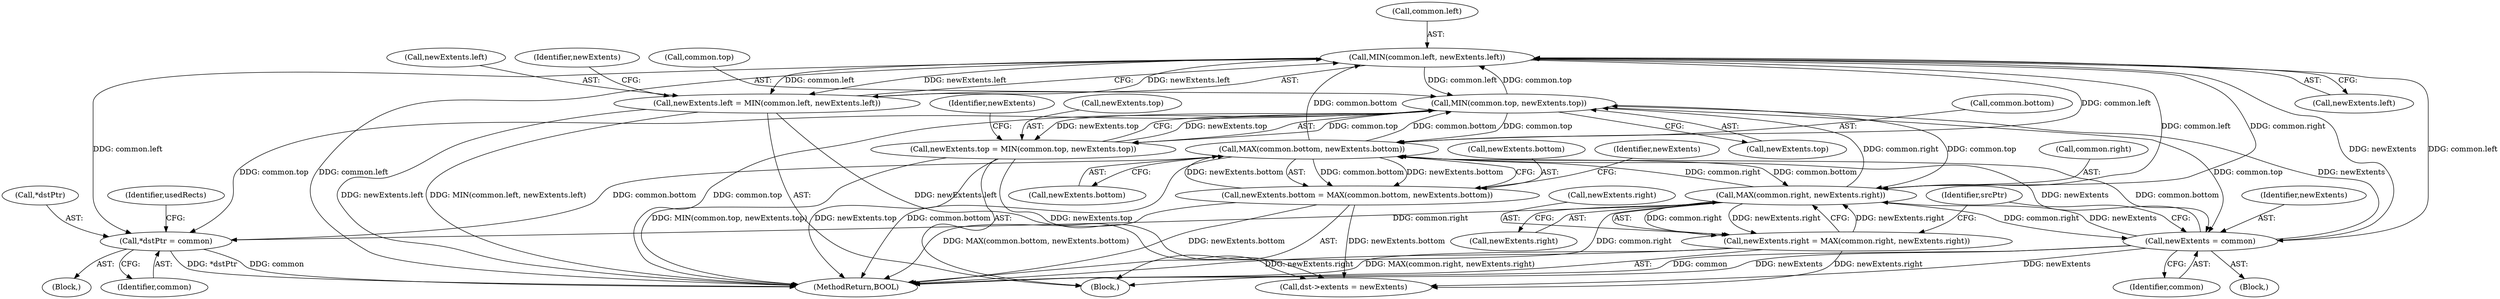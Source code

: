 digraph "0_FreeRDP_fc80ab45621bd966f70594c0b7393ec005a94007_0@pointer" {
"1000217" [label="(Call,*dstPtr = common)"];
"1000250" [label="(Call,MIN(common.left, newExtents.left))"];
"1000239" [label="(Call,MIN(common.top, newExtents.top))"];
"1000261" [label="(Call,MAX(common.bottom, newExtents.bottom))"];
"1000272" [label="(Call,MAX(common.right, newExtents.right))"];
"1000268" [label="(Call,newExtents.right = MAX(common.right, newExtents.right))"];
"1000230" [label="(Call,newExtents = common)"];
"1000257" [label="(Call,newExtents.bottom = MAX(common.bottom, newExtents.bottom))"];
"1000235" [label="(Call,newExtents.top = MIN(common.top, newExtents.top))"];
"1000246" [label="(Call,newExtents.left = MIN(common.left, newExtents.left))"];
"1000234" [label="(Block,)"];
"1000258" [label="(Call,newExtents.bottom)"];
"1000222" [label="(Identifier,usedRects)"];
"1000273" [label="(Call,common.right)"];
"1000248" [label="(Identifier,newExtents)"];
"1000254" [label="(Call,newExtents.left)"];
"1000240" [label="(Call,common.top)"];
"1000239" [label="(Call,MIN(common.top, newExtents.top))"];
"1000269" [label="(Call,newExtents.right)"];
"1000333" [label="(Call,dst->extents = newExtents)"];
"1000262" [label="(Call,common.bottom)"];
"1000218" [label="(Call,*dstPtr)"];
"1000272" [label="(Call,MAX(common.right, newExtents.right))"];
"1000235" [label="(Call,newExtents.top = MIN(common.top, newExtents.top))"];
"1000261" [label="(Call,MAX(common.bottom, newExtents.bottom))"];
"1000246" [label="(Call,newExtents.left = MIN(common.left, newExtents.left))"];
"1000251" [label="(Call,common.left)"];
"1000257" [label="(Call,newExtents.bottom = MAX(common.bottom, newExtents.bottom))"];
"1000231" [label="(Identifier,newExtents)"];
"1000208" [label="(Identifier,srcPtr)"];
"1000341" [label="(MethodReturn,BOOL)"];
"1000229" [label="(Block,)"];
"1000270" [label="(Identifier,newExtents)"];
"1000276" [label="(Call,newExtents.right)"];
"1000217" [label="(Call,*dstPtr = common)"];
"1000236" [label="(Call,newExtents.top)"];
"1000247" [label="(Call,newExtents.left)"];
"1000259" [label="(Identifier,newExtents)"];
"1000230" [label="(Call,newExtents = common)"];
"1000250" [label="(Call,MIN(common.left, newExtents.left))"];
"1000243" [label="(Call,newExtents.top)"];
"1000232" [label="(Identifier,common)"];
"1000268" [label="(Call,newExtents.right = MAX(common.right, newExtents.right))"];
"1000265" [label="(Call,newExtents.bottom)"];
"1000220" [label="(Identifier,common)"];
"1000216" [label="(Block,)"];
"1000217" -> "1000216"  [label="AST: "];
"1000217" -> "1000220"  [label="CFG: "];
"1000218" -> "1000217"  [label="AST: "];
"1000220" -> "1000217"  [label="AST: "];
"1000222" -> "1000217"  [label="CFG: "];
"1000217" -> "1000341"  [label="DDG: *dstPtr"];
"1000217" -> "1000341"  [label="DDG: common"];
"1000250" -> "1000217"  [label="DDG: common.left"];
"1000239" -> "1000217"  [label="DDG: common.top"];
"1000261" -> "1000217"  [label="DDG: common.bottom"];
"1000272" -> "1000217"  [label="DDG: common.right"];
"1000250" -> "1000246"  [label="AST: "];
"1000250" -> "1000254"  [label="CFG: "];
"1000251" -> "1000250"  [label="AST: "];
"1000254" -> "1000250"  [label="AST: "];
"1000246" -> "1000250"  [label="CFG: "];
"1000250" -> "1000341"  [label="DDG: common.left"];
"1000250" -> "1000230"  [label="DDG: common.left"];
"1000250" -> "1000239"  [label="DDG: common.left"];
"1000250" -> "1000246"  [label="DDG: common.left"];
"1000250" -> "1000246"  [label="DDG: newExtents.left"];
"1000239" -> "1000250"  [label="DDG: common.top"];
"1000261" -> "1000250"  [label="DDG: common.bottom"];
"1000272" -> "1000250"  [label="DDG: common.right"];
"1000230" -> "1000250"  [label="DDG: newExtents"];
"1000246" -> "1000250"  [label="DDG: newExtents.left"];
"1000250" -> "1000261"  [label="DDG: common.left"];
"1000250" -> "1000272"  [label="DDG: common.left"];
"1000239" -> "1000235"  [label="AST: "];
"1000239" -> "1000243"  [label="CFG: "];
"1000240" -> "1000239"  [label="AST: "];
"1000243" -> "1000239"  [label="AST: "];
"1000235" -> "1000239"  [label="CFG: "];
"1000239" -> "1000341"  [label="DDG: common.top"];
"1000239" -> "1000230"  [label="DDG: common.top"];
"1000239" -> "1000235"  [label="DDG: common.top"];
"1000239" -> "1000235"  [label="DDG: newExtents.top"];
"1000261" -> "1000239"  [label="DDG: common.bottom"];
"1000272" -> "1000239"  [label="DDG: common.right"];
"1000235" -> "1000239"  [label="DDG: newExtents.top"];
"1000230" -> "1000239"  [label="DDG: newExtents"];
"1000239" -> "1000261"  [label="DDG: common.top"];
"1000239" -> "1000272"  [label="DDG: common.top"];
"1000261" -> "1000257"  [label="AST: "];
"1000261" -> "1000265"  [label="CFG: "];
"1000262" -> "1000261"  [label="AST: "];
"1000265" -> "1000261"  [label="AST: "];
"1000257" -> "1000261"  [label="CFG: "];
"1000261" -> "1000341"  [label="DDG: common.bottom"];
"1000261" -> "1000230"  [label="DDG: common.bottom"];
"1000261" -> "1000257"  [label="DDG: common.bottom"];
"1000261" -> "1000257"  [label="DDG: newExtents.bottom"];
"1000272" -> "1000261"  [label="DDG: common.right"];
"1000257" -> "1000261"  [label="DDG: newExtents.bottom"];
"1000230" -> "1000261"  [label="DDG: newExtents"];
"1000261" -> "1000272"  [label="DDG: common.bottom"];
"1000272" -> "1000268"  [label="AST: "];
"1000272" -> "1000276"  [label="CFG: "];
"1000273" -> "1000272"  [label="AST: "];
"1000276" -> "1000272"  [label="AST: "];
"1000268" -> "1000272"  [label="CFG: "];
"1000272" -> "1000341"  [label="DDG: common.right"];
"1000272" -> "1000230"  [label="DDG: common.right"];
"1000272" -> "1000268"  [label="DDG: common.right"];
"1000272" -> "1000268"  [label="DDG: newExtents.right"];
"1000268" -> "1000272"  [label="DDG: newExtents.right"];
"1000230" -> "1000272"  [label="DDG: newExtents"];
"1000268" -> "1000234"  [label="AST: "];
"1000269" -> "1000268"  [label="AST: "];
"1000208" -> "1000268"  [label="CFG: "];
"1000268" -> "1000341"  [label="DDG: newExtents.right"];
"1000268" -> "1000341"  [label="DDG: MAX(common.right, newExtents.right)"];
"1000268" -> "1000333"  [label="DDG: newExtents.right"];
"1000230" -> "1000229"  [label="AST: "];
"1000230" -> "1000232"  [label="CFG: "];
"1000231" -> "1000230"  [label="AST: "];
"1000232" -> "1000230"  [label="AST: "];
"1000208" -> "1000230"  [label="CFG: "];
"1000230" -> "1000341"  [label="DDG: newExtents"];
"1000230" -> "1000341"  [label="DDG: common"];
"1000230" -> "1000333"  [label="DDG: newExtents"];
"1000257" -> "1000234"  [label="AST: "];
"1000258" -> "1000257"  [label="AST: "];
"1000270" -> "1000257"  [label="CFG: "];
"1000257" -> "1000341"  [label="DDG: newExtents.bottom"];
"1000257" -> "1000341"  [label="DDG: MAX(common.bottom, newExtents.bottom)"];
"1000257" -> "1000333"  [label="DDG: newExtents.bottom"];
"1000235" -> "1000234"  [label="AST: "];
"1000236" -> "1000235"  [label="AST: "];
"1000248" -> "1000235"  [label="CFG: "];
"1000235" -> "1000341"  [label="DDG: newExtents.top"];
"1000235" -> "1000341"  [label="DDG: MIN(common.top, newExtents.top)"];
"1000235" -> "1000333"  [label="DDG: newExtents.top"];
"1000246" -> "1000234"  [label="AST: "];
"1000247" -> "1000246"  [label="AST: "];
"1000259" -> "1000246"  [label="CFG: "];
"1000246" -> "1000341"  [label="DDG: MIN(common.left, newExtents.left)"];
"1000246" -> "1000341"  [label="DDG: newExtents.left"];
"1000246" -> "1000333"  [label="DDG: newExtents.left"];
}
